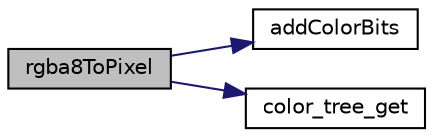 digraph "rgba8ToPixel"
{
 // LATEX_PDF_SIZE
  edge [fontname="Helvetica",fontsize="10",labelfontname="Helvetica",labelfontsize="10"];
  node [fontname="Helvetica",fontsize="10",shape=record];
  rankdir="LR";
  Node1 [label="rgba8ToPixel",height=0.2,width=0.4,color="black", fillcolor="grey75", style="filled", fontcolor="black",tooltip=" "];
  Node1 -> Node2 [color="midnightblue",fontsize="10",style="solid",fontname="Helvetica"];
  Node2 [label="addColorBits",height=0.2,width=0.4,color="black", fillcolor="white", style="filled",URL="$lodepng_8cpp.html#a670570b2c0cb50686a4b891018c6a54b",tooltip=" "];
  Node1 -> Node3 [color="midnightblue",fontsize="10",style="solid",fontname="Helvetica"];
  Node3 [label="color_tree_get",height=0.2,width=0.4,color="black", fillcolor="white", style="filled",URL="$lodepng_8cpp.html#a202cdb563e7857e5a9fde1512902ba64",tooltip=" "];
}
